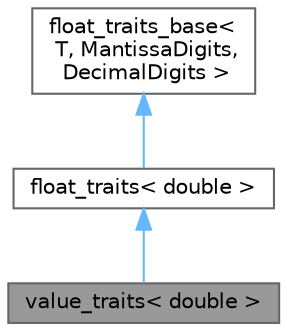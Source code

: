 digraph "value_traits&lt; double &gt;"
{
 // LATEX_PDF_SIZE
  bgcolor="transparent";
  edge [fontname=Helvetica,fontsize=10,labelfontname=Helvetica,labelfontsize=10];
  node [fontname=Helvetica,fontsize=10,shape=box,height=0.2,width=0.4];
  Node1 [id="Node000001",label="value_traits\< double \>",height=0.2,width=0.4,color="gray40", fillcolor="grey60", style="filled", fontcolor="black",tooltip=" "];
  Node2 -> Node1 [id="edge1_Node000001_Node000002",dir="back",color="steelblue1",style="solid",tooltip=" "];
  Node2 [id="Node000002",label="float_traits\< double \>",height=0.2,width=0.4,color="gray40", fillcolor="white", style="filled",URL="$structfloat__traits.html",tooltip=" "];
  Node3 -> Node2 [id="edge2_Node000002_Node000003",dir="back",color="steelblue1",style="solid",tooltip=" "];
  Node3 [id="Node000003",label="float_traits_base\<\l T, MantissaDigits,\l DecimalDigits \>",height=0.2,width=0.4,color="gray40", fillcolor="white", style="filled",URL="$structfloat__traits__base.html",tooltip=" "];
}
